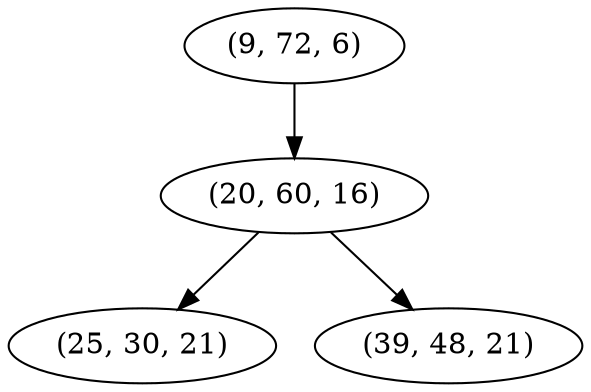 digraph tree {
    "(9, 72, 6)";
    "(20, 60, 16)";
    "(25, 30, 21)";
    "(39, 48, 21)";
    "(9, 72, 6)" -> "(20, 60, 16)";
    "(20, 60, 16)" -> "(25, 30, 21)";
    "(20, 60, 16)" -> "(39, 48, 21)";
}
